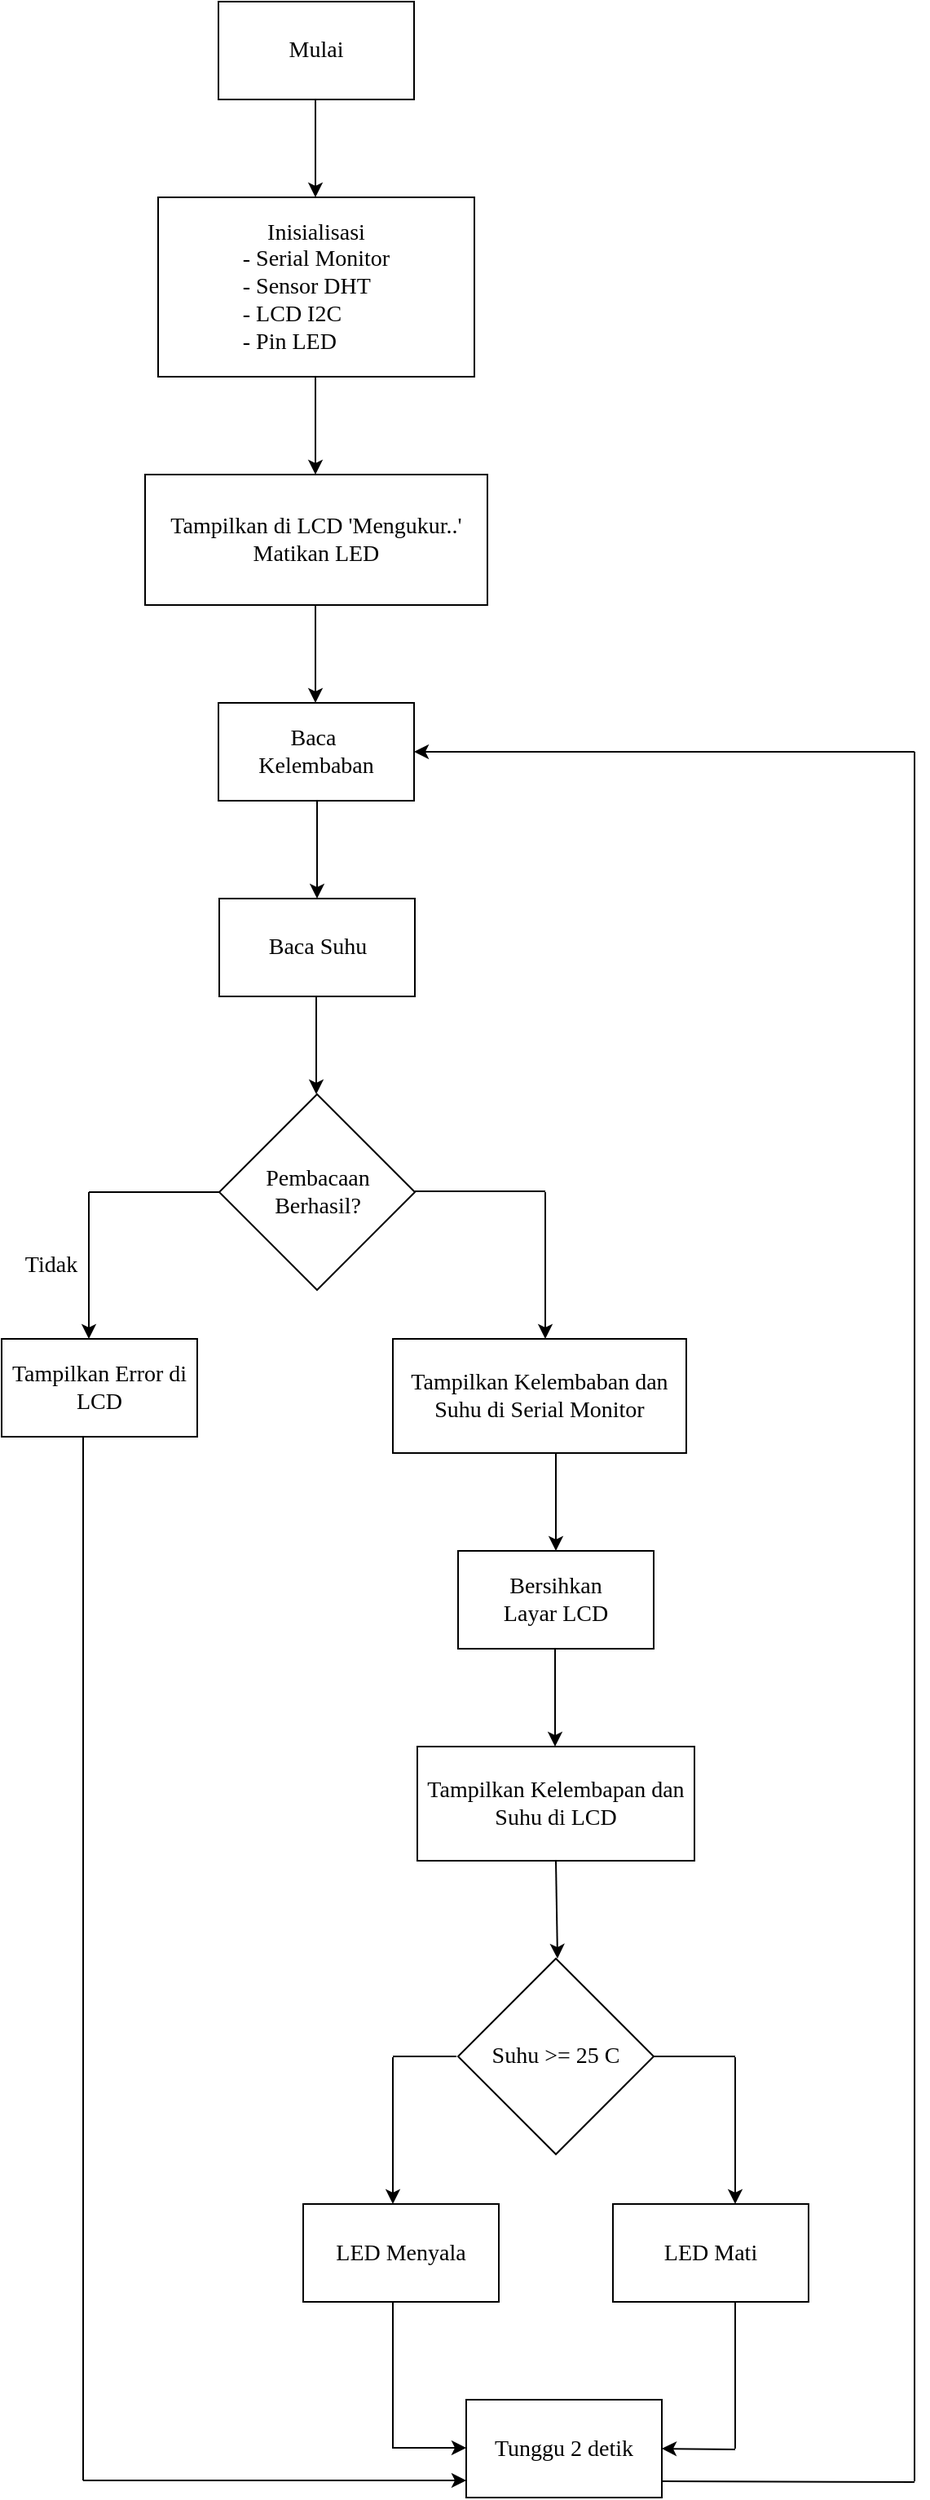 <mxfile version="24.8.3">
  <diagram name="Halaman-1" id="cXTxh9nfB5HV0ibOqeyH">
    <mxGraphModel grid="1" page="1" gridSize="10" guides="1" tooltips="1" connect="1" arrows="1" fold="1" pageScale="1" pageWidth="827" pageHeight="1169" math="0" shadow="0">
      <root>
        <mxCell id="0" />
        <mxCell id="1" parent="0" />
        <mxCell id="l4hti7UQsvvH7mxX2aLr-7" value="&lt;font style=&quot;font-size: 14px;&quot; face=&quot;Comic Sans MS&quot;&gt;Mulai&lt;/font&gt;" style="rounded=0;whiteSpace=wrap;html=1;" vertex="1" parent="1">
          <mxGeometry x="293" y="40" width="120" height="60" as="geometry" />
        </mxCell>
        <mxCell id="l4hti7UQsvvH7mxX2aLr-8" value="" style="endArrow=classic;html=1;rounded=0;exitX=0.5;exitY=1;exitDx=0;exitDy=0;" edge="1" parent="1">
          <mxGeometry width="50" height="50" relative="1" as="geometry">
            <mxPoint x="352.5" y="100" as="sourcePoint" />
            <mxPoint x="352.5" y="160" as="targetPoint" />
          </mxGeometry>
        </mxCell>
        <mxCell id="l4hti7UQsvvH7mxX2aLr-9" value="" style="endArrow=classic;html=1;rounded=0;exitX=0.5;exitY=1;exitDx=0;exitDy=0;" edge="1" parent="1">
          <mxGeometry width="50" height="50" relative="1" as="geometry">
            <mxPoint x="352.5" y="270" as="sourcePoint" />
            <mxPoint x="352.5" y="330" as="targetPoint" />
          </mxGeometry>
        </mxCell>
        <mxCell id="l4hti7UQsvvH7mxX2aLr-10" value="&lt;font face=&quot;Comic Sans MS&quot;&gt;&lt;span style=&quot;font-size: 14px;&quot;&gt;Tampilkan di LCD&amp;nbsp;&lt;/span&gt;&lt;/font&gt;&lt;span style=&quot;font-size: 14px; font-family: &amp;quot;Comic Sans MS&amp;quot;; background-color: initial;&quot;&gt;&#39;Mengukur..&#39;&lt;/span&gt;&lt;div&gt;&lt;span style=&quot;font-size: 14px; font-family: &amp;quot;Comic Sans MS&amp;quot;; background-color: initial;&quot;&gt;Matikan LED&lt;/span&gt;&lt;/div&gt;" style="rounded=0;whiteSpace=wrap;html=1;" vertex="1" parent="1">
          <mxGeometry x="248" y="330" width="210" height="80" as="geometry" />
        </mxCell>
        <mxCell id="l4hti7UQsvvH7mxX2aLr-12" value="&lt;div&gt;&lt;font style=&quot;font-size: 14px;&quot; face=&quot;Comic Sans MS&quot;&gt;&lt;br&gt;&lt;/font&gt;&lt;/div&gt;&lt;font style=&quot;&quot; face=&quot;Comic Sans MS&quot;&gt;&lt;div style=&quot;font-size: 14px;&quot;&gt;&lt;font style=&quot;&quot; face=&quot;Comic Sans MS&quot;&gt;&lt;br&gt;&lt;/font&gt;&lt;/div&gt;&lt;font style=&quot;font-size: 14px;&quot;&gt;Inisialisasi&lt;/font&gt;&lt;/font&gt;&lt;div style=&quot;text-align: left;&quot;&gt;&lt;span style=&quot;background-color: initial; font-family: &amp;quot;Comic Sans MS&amp;quot;; font-size: 14px;&quot;&gt;- Serial Monitor&lt;/span&gt;&lt;/div&gt;&lt;div style=&quot;text-align: left;&quot;&gt;&lt;span style=&quot;background-color: initial; font-family: &amp;quot;Comic Sans MS&amp;quot;; font-size: 14px;&quot;&gt;- Sensor DHT&lt;/span&gt;&lt;/div&gt;&lt;div&gt;&lt;div style=&quot;text-align: left;&quot;&gt;&lt;span style=&quot;background-color: initial; font-family: &amp;quot;Comic Sans MS&amp;quot;; font-size: 14px;&quot;&gt;- LCD I2C&lt;/span&gt;&lt;/div&gt;&lt;div style=&quot;text-align: left;&quot;&gt;&lt;span style=&quot;background-color: initial; font-family: &amp;quot;Comic Sans MS&amp;quot;; font-size: 14px;&quot;&gt;- Pin LED&lt;/span&gt;&lt;/div&gt;&lt;div&gt;&lt;div&gt;&lt;div style=&quot;text-align: left;&quot;&gt;&lt;font size=&quot;3&quot;&gt;&lt;br&gt;&lt;/font&gt;&lt;/div&gt;&lt;/div&gt;&lt;div&gt;&lt;div&gt;&lt;br&gt;&lt;/div&gt;&lt;/div&gt;&lt;/div&gt;&lt;/div&gt;" style="rounded=0;whiteSpace=wrap;html=1;" vertex="1" parent="1">
          <mxGeometry x="256" y="160" width="194" height="110" as="geometry" />
        </mxCell>
        <mxCell id="l4hti7UQsvvH7mxX2aLr-14" value="&lt;font face=&quot;Comic Sans MS&quot;&gt;&lt;span style=&quot;font-size: 14px;&quot;&gt;Baca Suhu&lt;/span&gt;&lt;/font&gt;" style="rounded=0;whiteSpace=wrap;html=1;" vertex="1" parent="1">
          <mxGeometry x="293.5" y="590" width="120" height="60" as="geometry" />
        </mxCell>
        <mxCell id="l4hti7UQsvvH7mxX2aLr-15" value="" style="endArrow=classic;html=1;rounded=0;exitX=0.5;exitY=1;exitDx=0;exitDy=0;" edge="1" parent="1">
          <mxGeometry width="50" height="50" relative="1" as="geometry">
            <mxPoint x="353" y="650" as="sourcePoint" />
            <mxPoint x="353" y="710" as="targetPoint" />
          </mxGeometry>
        </mxCell>
        <mxCell id="l4hti7UQsvvH7mxX2aLr-16" value="&lt;font style=&quot;font-size: 14px;&quot; face=&quot;Comic Sans MS&quot;&gt;Pembacaan Berhasil?&lt;/font&gt;" style="rhombus;whiteSpace=wrap;html=1;" vertex="1" parent="1">
          <mxGeometry x="293.5" y="710" width="120" height="120" as="geometry" />
        </mxCell>
        <mxCell id="l4hti7UQsvvH7mxX2aLr-17" value="" style="endArrow=classic;html=1;rounded=0;" edge="1" parent="1">
          <mxGeometry width="50" height="50" relative="1" as="geometry">
            <mxPoint x="213.5" y="770" as="sourcePoint" />
            <mxPoint x="213.5" y="860" as="targetPoint" />
          </mxGeometry>
        </mxCell>
        <mxCell id="l4hti7UQsvvH7mxX2aLr-18" value="" style="endArrow=none;html=1;rounded=0;entryX=0;entryY=0.5;entryDx=0;entryDy=0;" edge="1" parent="1" target="l4hti7UQsvvH7mxX2aLr-16">
          <mxGeometry width="50" height="50" relative="1" as="geometry">
            <mxPoint x="213.5" y="770" as="sourcePoint" />
            <mxPoint x="263.5" y="720" as="targetPoint" />
          </mxGeometry>
        </mxCell>
        <mxCell id="l4hti7UQsvvH7mxX2aLr-19" value="" style="endArrow=none;html=1;rounded=0;entryX=0;entryY=0.5;entryDx=0;entryDy=0;" edge="1" parent="1">
          <mxGeometry width="50" height="50" relative="1" as="geometry">
            <mxPoint x="413.5" y="769.5" as="sourcePoint" />
            <mxPoint x="493.5" y="769.5" as="targetPoint" />
          </mxGeometry>
        </mxCell>
        <mxCell id="l4hti7UQsvvH7mxX2aLr-20" value="" style="endArrow=classic;html=1;rounded=0;" edge="1" parent="1">
          <mxGeometry width="50" height="50" relative="1" as="geometry">
            <mxPoint x="493.5" y="770" as="sourcePoint" />
            <mxPoint x="493.5" y="860" as="targetPoint" />
          </mxGeometry>
        </mxCell>
        <mxCell id="l4hti7UQsvvH7mxX2aLr-21" value="" style="endArrow=classic;html=1;rounded=0;exitX=0.5;exitY=1;exitDx=0;exitDy=0;" edge="1" parent="1">
          <mxGeometry width="50" height="50" relative="1" as="geometry">
            <mxPoint x="353.5" y="530" as="sourcePoint" />
            <mxPoint x="353.5" y="590" as="targetPoint" />
          </mxGeometry>
        </mxCell>
        <mxCell id="l4hti7UQsvvH7mxX2aLr-22" value="&lt;font face=&quot;Comic Sans MS&quot;&gt;&lt;span style=&quot;font-size: 14px;&quot;&gt;Tampilkan Error di LCD&lt;/span&gt;&lt;/font&gt;" style="rounded=0;whiteSpace=wrap;html=1;" vertex="1" parent="1">
          <mxGeometry x="160" y="860" width="120" height="60" as="geometry" />
        </mxCell>
        <mxCell id="l4hti7UQsvvH7mxX2aLr-23" value="&lt;font face=&quot;Comic Sans MS&quot;&gt;&lt;span style=&quot;font-size: 14px;&quot;&gt;Tampilkan Kelembaban dan Suhu di Serial Monitor&lt;/span&gt;&lt;/font&gt;" style="rounded=0;whiteSpace=wrap;html=1;" vertex="1" parent="1">
          <mxGeometry x="400" y="860" width="180" height="70" as="geometry" />
        </mxCell>
        <mxCell id="l4hti7UQsvvH7mxX2aLr-24" value="" style="endArrow=classic;html=1;rounded=0;exitX=0.5;exitY=1;exitDx=0;exitDy=0;" edge="1" parent="1">
          <mxGeometry width="50" height="50" relative="1" as="geometry">
            <mxPoint x="500" y="930" as="sourcePoint" />
            <mxPoint x="500" y="990" as="targetPoint" />
          </mxGeometry>
        </mxCell>
        <mxCell id="l4hti7UQsvvH7mxX2aLr-25" value="&lt;font face=&quot;Comic Sans MS&quot;&gt;&lt;span style=&quot;font-size: 14px;&quot;&gt;Bersihkan&lt;/span&gt;&lt;/font&gt;&lt;div&gt;&lt;font face=&quot;Comic Sans MS&quot;&gt;&lt;span style=&quot;font-size: 14px;&quot;&gt;Layar LCD&lt;/span&gt;&lt;/font&gt;&lt;/div&gt;" style="rounded=0;whiteSpace=wrap;html=1;" vertex="1" parent="1">
          <mxGeometry x="440" y="990" width="120" height="60" as="geometry" />
        </mxCell>
        <mxCell id="l4hti7UQsvvH7mxX2aLr-26" value="" style="endArrow=classic;html=1;rounded=0;exitX=0.5;exitY=1;exitDx=0;exitDy=0;" edge="1" parent="1">
          <mxGeometry width="50" height="50" relative="1" as="geometry">
            <mxPoint x="499.5" y="1050" as="sourcePoint" />
            <mxPoint x="499.5" y="1110" as="targetPoint" />
          </mxGeometry>
        </mxCell>
        <mxCell id="l4hti7UQsvvH7mxX2aLr-27" value="&lt;font face=&quot;Comic Sans MS&quot;&gt;&lt;span style=&quot;font-size: 14px;&quot;&gt;Tampilkan Kelembapan dan Suhu di LCD&lt;/span&gt;&lt;/font&gt;" style="rounded=0;whiteSpace=wrap;html=1;" vertex="1" parent="1">
          <mxGeometry x="415" y="1110" width="170" height="70" as="geometry" />
        </mxCell>
        <mxCell id="l4hti7UQsvvH7mxX2aLr-28" value="" style="endArrow=classic;html=1;rounded=0;entryX=0.5;entryY=0;entryDx=0;entryDy=0;" edge="1" parent="1">
          <mxGeometry width="50" height="50" relative="1" as="geometry">
            <mxPoint x="500" y="1180" as="sourcePoint" />
            <mxPoint x="501" y="1240" as="targetPoint" />
          </mxGeometry>
        </mxCell>
        <mxCell id="l4hti7UQsvvH7mxX2aLr-29" value="&lt;font style=&quot;font-size: 14px;&quot; face=&quot;Comic Sans MS&quot;&gt;Tidak&lt;/font&gt;" style="text;html=1;align=center;verticalAlign=middle;resizable=0;points=[];autosize=1;strokeColor=none;fillColor=none;" vertex="1" parent="1">
          <mxGeometry x="160" y="800" width="60" height="30" as="geometry" />
        </mxCell>
        <mxCell id="l4hti7UQsvvH7mxX2aLr-30" value="" style="endArrow=classic;html=1;rounded=0;exitX=0.5;exitY=1;exitDx=0;exitDy=0;" edge="1" parent="1">
          <mxGeometry width="50" height="50" relative="1" as="geometry">
            <mxPoint x="352.5" y="410" as="sourcePoint" />
            <mxPoint x="352.5" y="470" as="targetPoint" />
          </mxGeometry>
        </mxCell>
        <mxCell id="l4hti7UQsvvH7mxX2aLr-31" value="&lt;font face=&quot;Comic Sans MS&quot;&gt;&lt;span style=&quot;font-size: 14px;&quot;&gt;Baca&amp;nbsp;&lt;/span&gt;&lt;/font&gt;&lt;div&gt;&lt;font face=&quot;Comic Sans MS&quot;&gt;&lt;span style=&quot;font-size: 14px;&quot;&gt;Kelembaban&lt;/span&gt;&lt;/font&gt;&lt;/div&gt;" style="rounded=0;whiteSpace=wrap;html=1;" vertex="1" parent="1">
          <mxGeometry x="293" y="470" width="120" height="60" as="geometry" />
        </mxCell>
        <mxCell id="l4hti7UQsvvH7mxX2aLr-33" value="&lt;font face=&quot;Comic Sans MS&quot;&gt;&lt;span style=&quot;font-size: 14px;&quot;&gt;Suhu &amp;gt;= 25 C&lt;/span&gt;&lt;/font&gt;" style="rhombus;whiteSpace=wrap;html=1;" vertex="1" parent="1">
          <mxGeometry x="440" y="1240" width="120" height="120" as="geometry" />
        </mxCell>
        <mxCell id="l4hti7UQsvvH7mxX2aLr-34" value="" style="endArrow=classic;html=1;rounded=0;" edge="1" parent="1">
          <mxGeometry width="50" height="50" relative="1" as="geometry">
            <mxPoint x="400" y="1300.5" as="sourcePoint" />
            <mxPoint x="400" y="1390.5" as="targetPoint" />
          </mxGeometry>
        </mxCell>
        <mxCell id="l4hti7UQsvvH7mxX2aLr-35" value="" style="endArrow=classic;html=1;rounded=0;" edge="1" parent="1">
          <mxGeometry width="50" height="50" relative="1" as="geometry">
            <mxPoint x="610" y="1300.5" as="sourcePoint" />
            <mxPoint x="610" y="1390.5" as="targetPoint" />
          </mxGeometry>
        </mxCell>
        <mxCell id="l4hti7UQsvvH7mxX2aLr-38" value="&lt;span style=&quot;font-family: &amp;quot;Comic Sans MS&amp;quot;; font-size: 14px;&quot;&gt;LED Mati&lt;/span&gt;" style="rounded=0;whiteSpace=wrap;html=1;" vertex="1" parent="1">
          <mxGeometry x="535" y="1390.5" width="120" height="60" as="geometry" />
        </mxCell>
        <mxCell id="l4hti7UQsvvH7mxX2aLr-39" value="&lt;font face=&quot;Comic Sans MS&quot;&gt;&lt;span style=&quot;font-size: 14px;&quot;&gt;LED Menyala&lt;/span&gt;&lt;/font&gt;" style="rounded=0;whiteSpace=wrap;html=1;" vertex="1" parent="1">
          <mxGeometry x="345" y="1390.5" width="120" height="60" as="geometry" />
        </mxCell>
        <mxCell id="l4hti7UQsvvH7mxX2aLr-40" value="&lt;font face=&quot;Comic Sans MS&quot;&gt;&lt;span style=&quot;font-size: 14px;&quot;&gt;Tunggu 2 detik&lt;/span&gt;&lt;/font&gt;" style="rounded=0;whiteSpace=wrap;html=1;" vertex="1" parent="1">
          <mxGeometry x="445" y="1510.5" width="120" height="60" as="geometry" />
        </mxCell>
        <mxCell id="l4hti7UQsvvH7mxX2aLr-41" value="" style="endArrow=none;html=1;rounded=0;" edge="1" parent="1">
          <mxGeometry width="50" height="50" relative="1" as="geometry">
            <mxPoint x="400" y="1540.5" as="sourcePoint" />
            <mxPoint x="400" y="1450.5" as="targetPoint" />
          </mxGeometry>
        </mxCell>
        <mxCell id="l4hti7UQsvvH7mxX2aLr-42" value="" style="endArrow=classic;html=1;rounded=0;entryX=0;entryY=1;entryDx=0;entryDy=0;" edge="1" parent="1">
          <mxGeometry width="50" height="50" relative="1" as="geometry">
            <mxPoint x="400" y="1540" as="sourcePoint" />
            <mxPoint x="445" y="1540" as="targetPoint" />
          </mxGeometry>
        </mxCell>
        <mxCell id="l4hti7UQsvvH7mxX2aLr-43" value="" style="endArrow=none;html=1;rounded=0;" edge="1" parent="1">
          <mxGeometry width="50" height="50" relative="1" as="geometry">
            <mxPoint x="610" y="1540.5" as="sourcePoint" />
            <mxPoint x="610" y="1450.5" as="targetPoint" />
          </mxGeometry>
        </mxCell>
        <mxCell id="l4hti7UQsvvH7mxX2aLr-44" value="" style="endArrow=classic;html=1;rounded=0;" edge="1" parent="1">
          <mxGeometry width="50" height="50" relative="1" as="geometry">
            <mxPoint x="610" y="1541" as="sourcePoint" />
            <mxPoint x="565" y="1540.5" as="targetPoint" />
          </mxGeometry>
        </mxCell>
        <mxCell id="l4hti7UQsvvH7mxX2aLr-45" value="" style="endArrow=none;html=1;rounded=0;" edge="1" parent="1">
          <mxGeometry width="50" height="50" relative="1" as="geometry">
            <mxPoint x="400" y="1300" as="sourcePoint" />
            <mxPoint x="439" y="1300" as="targetPoint" />
          </mxGeometry>
        </mxCell>
        <mxCell id="l4hti7UQsvvH7mxX2aLr-47" value="" style="endArrow=none;html=1;rounded=0;" edge="1" parent="1">
          <mxGeometry width="50" height="50" relative="1" as="geometry">
            <mxPoint x="560" y="1300" as="sourcePoint" />
            <mxPoint x="610" y="1300" as="targetPoint" />
          </mxGeometry>
        </mxCell>
        <mxCell id="l4hti7UQsvvH7mxX2aLr-48" value="" style="endArrow=none;html=1;rounded=0;" edge="1" parent="1">
          <mxGeometry width="50" height="50" relative="1" as="geometry">
            <mxPoint x="565" y="1560.5" as="sourcePoint" />
            <mxPoint x="720" y="1561" as="targetPoint" />
          </mxGeometry>
        </mxCell>
        <mxCell id="l4hti7UQsvvH7mxX2aLr-49" value="" style="endArrow=none;html=1;rounded=0;" edge="1" parent="1">
          <mxGeometry width="50" height="50" relative="1" as="geometry">
            <mxPoint x="720" y="1560.5" as="sourcePoint" />
            <mxPoint x="720" y="500" as="targetPoint" />
          </mxGeometry>
        </mxCell>
        <mxCell id="l4hti7UQsvvH7mxX2aLr-52" value="" style="endArrow=classic;html=1;rounded=0;entryX=1;entryY=0.5;entryDx=0;entryDy=0;" edge="1" parent="1" target="l4hti7UQsvvH7mxX2aLr-31">
          <mxGeometry width="50" height="50" relative="1" as="geometry">
            <mxPoint x="720" y="500" as="sourcePoint" />
            <mxPoint x="430" y="490" as="targetPoint" />
          </mxGeometry>
        </mxCell>
        <mxCell id="l4hti7UQsvvH7mxX2aLr-54" value="" style="endArrow=none;html=1;rounded=0;" edge="1" parent="1">
          <mxGeometry width="50" height="50" relative="1" as="geometry">
            <mxPoint x="210" y="1560" as="sourcePoint" />
            <mxPoint x="210" y="920" as="targetPoint" />
          </mxGeometry>
        </mxCell>
        <mxCell id="l4hti7UQsvvH7mxX2aLr-55" value="" style="endArrow=classic;html=1;rounded=0;" edge="1" parent="1">
          <mxGeometry width="50" height="50" relative="1" as="geometry">
            <mxPoint x="210" y="1560" as="sourcePoint" />
            <mxPoint x="445" y="1560" as="targetPoint" />
          </mxGeometry>
        </mxCell>
      </root>
    </mxGraphModel>
  </diagram>
</mxfile>
